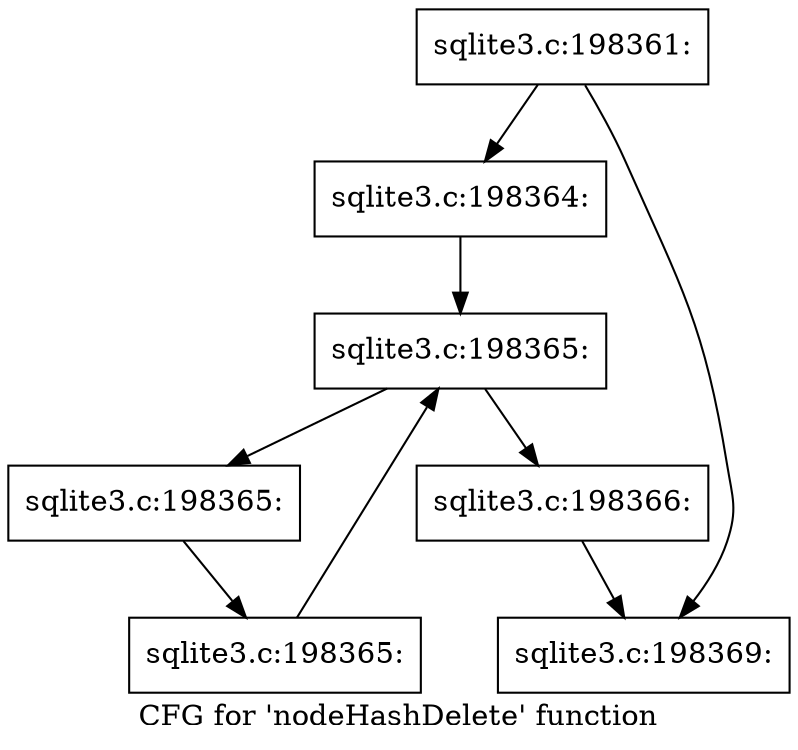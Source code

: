 digraph "CFG for 'nodeHashDelete' function" {
	label="CFG for 'nodeHashDelete' function";

	Node0x55c0fb4e5de0 [shape=record,label="{sqlite3.c:198361:}"];
	Node0x55c0fb4e5de0 -> Node0x55c0fb4e7440;
	Node0x55c0fb4e5de0 -> Node0x55c0fb4e7cb0;
	Node0x55c0fb4e7440 [shape=record,label="{sqlite3.c:198364:}"];
	Node0x55c0fb4e7440 -> Node0x55c0fb4e8770;
	Node0x55c0fb4e8770 [shape=record,label="{sqlite3.c:198365:}"];
	Node0x55c0fb4e8770 -> Node0x55c0fb4e8990;
	Node0x55c0fb4e8770 -> Node0x55c0fb4e86e0;
	Node0x55c0fb4e8990 [shape=record,label="{sqlite3.c:198365:}"];
	Node0x55c0fb4e8990 -> Node0x55c0fb4e8900;
	Node0x55c0fb4e8900 [shape=record,label="{sqlite3.c:198365:}"];
	Node0x55c0fb4e8900 -> Node0x55c0fb4e8770;
	Node0x55c0fb4e86e0 [shape=record,label="{sqlite3.c:198366:}"];
	Node0x55c0fb4e86e0 -> Node0x55c0fb4e7cb0;
	Node0x55c0fb4e7cb0 [shape=record,label="{sqlite3.c:198369:}"];
}
